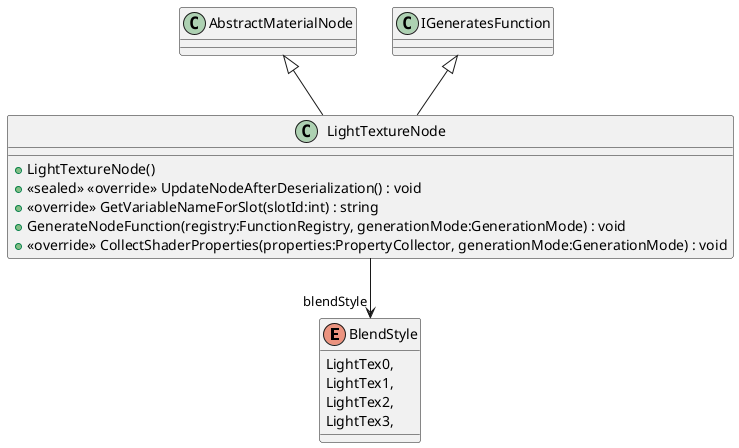 @startuml
enum BlendStyle {
    LightTex0,
    LightTex1,
    LightTex2,
    LightTex3,
}
class LightTextureNode {
    + LightTextureNode()
    + <<sealed>> <<override>> UpdateNodeAfterDeserialization() : void
    + <<override>> GetVariableNameForSlot(slotId:int) : string
    + GenerateNodeFunction(registry:FunctionRegistry, generationMode:GenerationMode) : void
    + <<override>> CollectShaderProperties(properties:PropertyCollector, generationMode:GenerationMode) : void
}
AbstractMaterialNode <|-- LightTextureNode
IGeneratesFunction <|-- LightTextureNode
LightTextureNode --> "blendStyle" BlendStyle
@enduml
